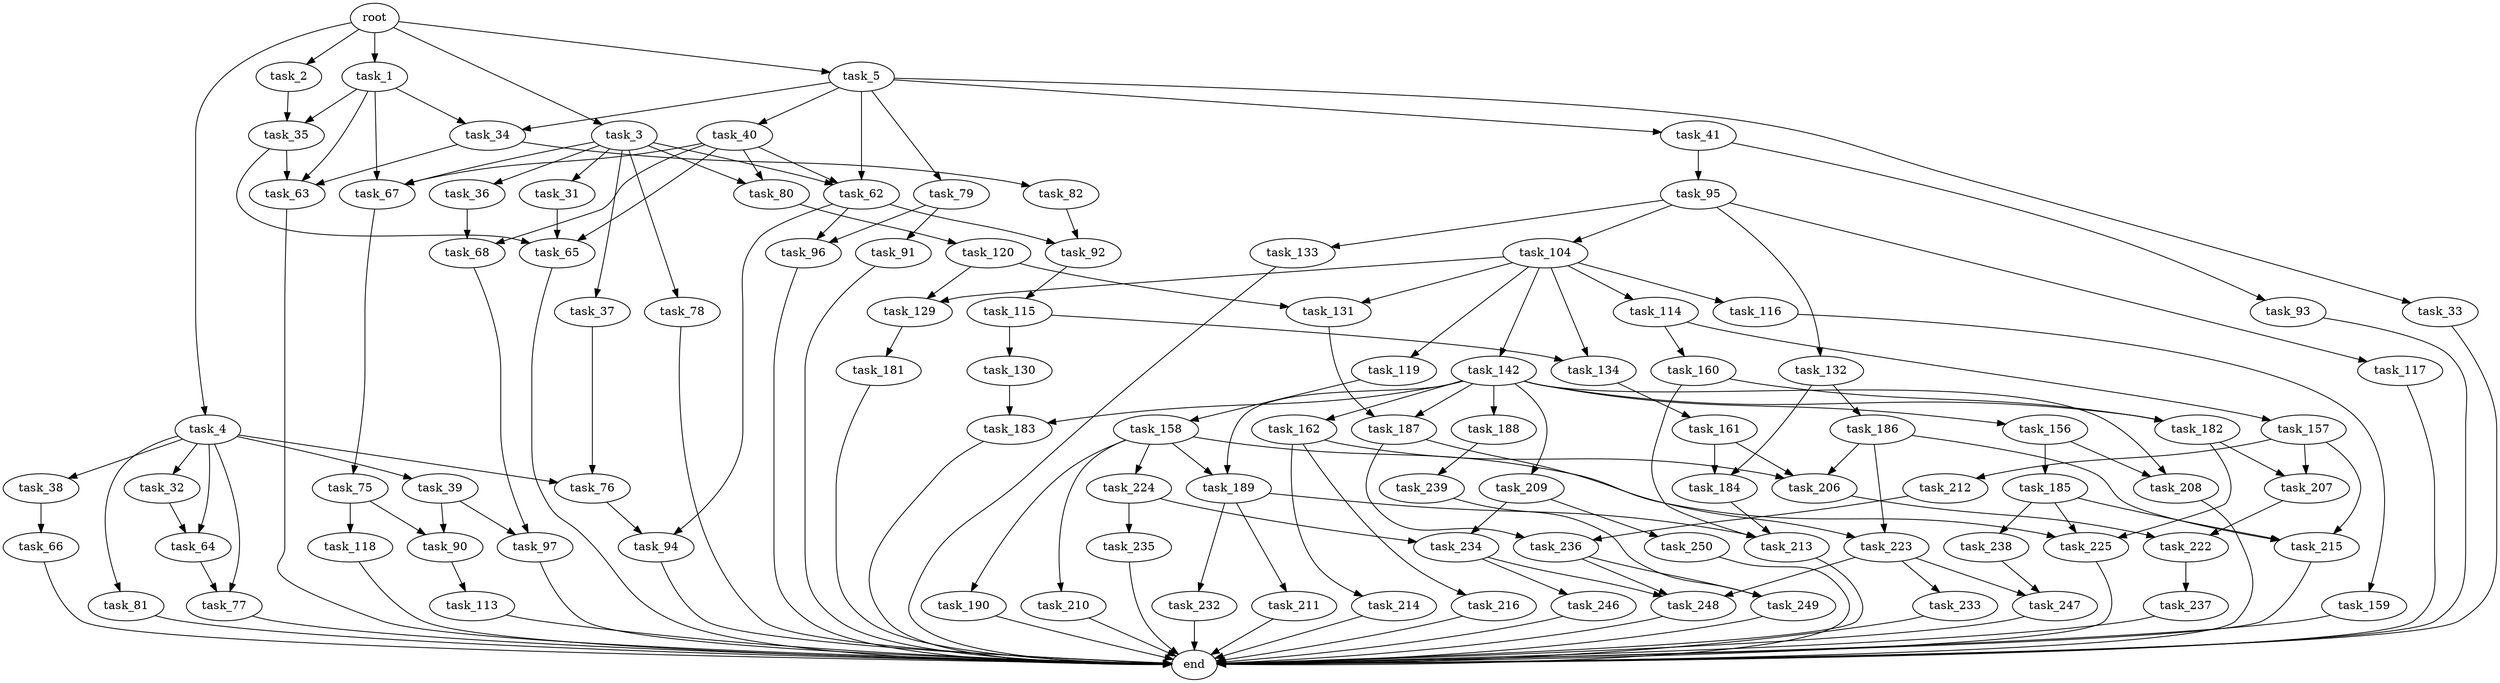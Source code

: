 digraph G {
  root [size="0.000000"];
  task_1 [size="13781306083.000000"];
  task_2 [size="435895904497.000000"];
  task_3 [size="134217728000.000000"];
  task_4 [size="8589934592.000000"];
  task_5 [size="782757789696.000000"];
  task_31 [size="31702937151.000000"];
  task_32 [size="223468473210.000000"];
  task_33 [size="12659744388.000000"];
  task_34 [size="68719476736.000000"];
  task_35 [size="68719476736.000000"];
  task_36 [size="782757789696.000000"];
  task_37 [size="7685175390.000000"];
  task_38 [size="50979992772.000000"];
  task_39 [size="56154120150.000000"];
  task_40 [size="8172501597.000000"];
  task_41 [size="472616149063.000000"];
  task_62 [size="2890859740.000000"];
  task_63 [size="32165642838.000000"];
  task_64 [size="28991029248.000000"];
  task_65 [size="14510459561.000000"];
  task_66 [size="28991029248.000000"];
  task_67 [size="796843018.000000"];
  task_68 [size="1048441870.000000"];
  task_75 [size="134217728000.000000"];
  task_76 [size="184050721700.000000"];
  task_77 [size="141713781764.000000"];
  task_78 [size="28991029248.000000"];
  task_79 [size="782757789696.000000"];
  task_80 [size="572782841204.000000"];
  task_81 [size="8589934592.000000"];
  task_82 [size="1073741824000.000000"];
  task_90 [size="872051164821.000000"];
  task_91 [size="207113409821.000000"];
  task_92 [size="28991029248.000000"];
  task_93 [size="10321888547.000000"];
  task_94 [size="231928233984.000000"];
  task_95 [size="28991029248.000000"];
  task_96 [size="162072551396.000000"];
  task_97 [size="225047348182.000000"];
  task_104 [size="26059392522.000000"];
  task_113 [size="28991029248.000000"];
  task_114 [size="549755813888.000000"];
  task_115 [size="490099071242.000000"];
  task_116 [size="134217728000.000000"];
  task_117 [size="906962585178.000000"];
  task_118 [size="268441788230.000000"];
  task_119 [size="231928233984.000000"];
  task_120 [size="28991029248.000000"];
  task_129 [size="3965118985.000000"];
  task_130 [size="8589934592.000000"];
  task_131 [size="6741952238.000000"];
  task_132 [size="17055210154.000000"];
  task_133 [size="34744951207.000000"];
  task_134 [size="270180774099.000000"];
  task_142 [size="1254616778.000000"];
  task_156 [size="3841036439.000000"];
  task_157 [size="549755813888.000000"];
  task_158 [size="28991029248.000000"];
  task_159 [size="8589934592.000000"];
  task_160 [size="368293445632.000000"];
  task_161 [size="30971901167.000000"];
  task_162 [size="299755773369.000000"];
  task_181 [size="233051811664.000000"];
  task_182 [size="621944869955.000000"];
  task_183 [size="1123874227677.000000"];
  task_184 [size="8589934592.000000"];
  task_185 [size="7824024140.000000"];
  task_186 [size="26150980422.000000"];
  task_187 [size="1996347023.000000"];
  task_188 [size="7906831385.000000"];
  task_189 [size="1073741824000.000000"];
  task_190 [size="289584586.000000"];
  task_206 [size="15160474967.000000"];
  task_207 [size="8489619096.000000"];
  task_208 [size="28991029248.000000"];
  task_209 [size="2085095570.000000"];
  task_210 [size="2534419208.000000"];
  task_211 [size="4097353110.000000"];
  task_212 [size="231928233984.000000"];
  task_213 [size="68719476736.000000"];
  task_214 [size="639919067223.000000"];
  task_215 [size="624414819778.000000"];
  task_216 [size="3569020526.000000"];
  task_222 [size="13967545443.000000"];
  task_223 [size="8391876894.000000"];
  task_224 [size="14379431105.000000"];
  task_225 [size="1248497666307.000000"];
  task_232 [size="455411007044.000000"];
  task_233 [size="1089880739027.000000"];
  task_234 [size="97688221040.000000"];
  task_235 [size="68719476736.000000"];
  task_236 [size="60008810075.000000"];
  task_237 [size="7024325541.000000"];
  task_238 [size="13904232608.000000"];
  task_239 [size="17406063911.000000"];
  task_246 [size="28991029248.000000"];
  task_247 [size="12766406783.000000"];
  task_248 [size="231928233984.000000"];
  task_249 [size="319810797924.000000"];
  task_250 [size="68719476736.000000"];
  end [size="0.000000"];

  root -> task_1 [size="1.000000"];
  root -> task_2 [size="1.000000"];
  root -> task_3 [size="1.000000"];
  root -> task_4 [size="1.000000"];
  root -> task_5 [size="1.000000"];
  task_1 -> task_34 [size="411041792.000000"];
  task_1 -> task_35 [size="411041792.000000"];
  task_1 -> task_63 [size="411041792.000000"];
  task_1 -> task_67 [size="411041792.000000"];
  task_2 -> task_35 [size="411041792.000000"];
  task_3 -> task_31 [size="209715200.000000"];
  task_3 -> task_36 [size="209715200.000000"];
  task_3 -> task_37 [size="209715200.000000"];
  task_3 -> task_62 [size="209715200.000000"];
  task_3 -> task_67 [size="209715200.000000"];
  task_3 -> task_78 [size="209715200.000000"];
  task_3 -> task_80 [size="209715200.000000"];
  task_4 -> task_32 [size="33554432.000000"];
  task_4 -> task_38 [size="33554432.000000"];
  task_4 -> task_39 [size="33554432.000000"];
  task_4 -> task_64 [size="33554432.000000"];
  task_4 -> task_76 [size="33554432.000000"];
  task_4 -> task_77 [size="33554432.000000"];
  task_4 -> task_81 [size="33554432.000000"];
  task_5 -> task_33 [size="679477248.000000"];
  task_5 -> task_34 [size="679477248.000000"];
  task_5 -> task_40 [size="679477248.000000"];
  task_5 -> task_41 [size="679477248.000000"];
  task_5 -> task_62 [size="679477248.000000"];
  task_5 -> task_79 [size="679477248.000000"];
  task_31 -> task_65 [size="536870912.000000"];
  task_32 -> task_64 [size="209715200.000000"];
  task_33 -> end [size="1.000000"];
  task_34 -> task_63 [size="134217728.000000"];
  task_34 -> task_82 [size="134217728.000000"];
  task_35 -> task_63 [size="134217728.000000"];
  task_35 -> task_65 [size="134217728.000000"];
  task_36 -> task_68 [size="679477248.000000"];
  task_37 -> task_76 [size="134217728.000000"];
  task_38 -> task_66 [size="209715200.000000"];
  task_39 -> task_90 [size="209715200.000000"];
  task_39 -> task_97 [size="209715200.000000"];
  task_40 -> task_62 [size="536870912.000000"];
  task_40 -> task_65 [size="536870912.000000"];
  task_40 -> task_67 [size="536870912.000000"];
  task_40 -> task_68 [size="536870912.000000"];
  task_40 -> task_80 [size="536870912.000000"];
  task_41 -> task_93 [size="411041792.000000"];
  task_41 -> task_95 [size="411041792.000000"];
  task_62 -> task_92 [size="209715200.000000"];
  task_62 -> task_94 [size="209715200.000000"];
  task_62 -> task_96 [size="209715200.000000"];
  task_63 -> end [size="1.000000"];
  task_64 -> task_77 [size="75497472.000000"];
  task_65 -> end [size="1.000000"];
  task_66 -> end [size="1.000000"];
  task_67 -> task_75 [size="33554432.000000"];
  task_68 -> task_97 [size="33554432.000000"];
  task_75 -> task_90 [size="209715200.000000"];
  task_75 -> task_118 [size="209715200.000000"];
  task_76 -> task_94 [size="838860800.000000"];
  task_77 -> end [size="1.000000"];
  task_78 -> end [size="1.000000"];
  task_79 -> task_91 [size="679477248.000000"];
  task_79 -> task_96 [size="679477248.000000"];
  task_80 -> task_120 [size="536870912.000000"];
  task_81 -> end [size="1.000000"];
  task_82 -> task_92 [size="838860800.000000"];
  task_90 -> task_113 [size="679477248.000000"];
  task_91 -> end [size="1.000000"];
  task_92 -> task_115 [size="75497472.000000"];
  task_93 -> end [size="1.000000"];
  task_94 -> end [size="1.000000"];
  task_95 -> task_104 [size="75497472.000000"];
  task_95 -> task_117 [size="75497472.000000"];
  task_95 -> task_132 [size="75497472.000000"];
  task_95 -> task_133 [size="75497472.000000"];
  task_96 -> end [size="1.000000"];
  task_97 -> end [size="1.000000"];
  task_104 -> task_114 [size="679477248.000000"];
  task_104 -> task_116 [size="679477248.000000"];
  task_104 -> task_119 [size="679477248.000000"];
  task_104 -> task_129 [size="679477248.000000"];
  task_104 -> task_131 [size="679477248.000000"];
  task_104 -> task_134 [size="679477248.000000"];
  task_104 -> task_142 [size="679477248.000000"];
  task_113 -> end [size="1.000000"];
  task_114 -> task_157 [size="536870912.000000"];
  task_114 -> task_160 [size="536870912.000000"];
  task_115 -> task_130 [size="679477248.000000"];
  task_115 -> task_134 [size="679477248.000000"];
  task_116 -> task_159 [size="209715200.000000"];
  task_117 -> end [size="1.000000"];
  task_118 -> end [size="1.000000"];
  task_119 -> task_158 [size="301989888.000000"];
  task_120 -> task_129 [size="75497472.000000"];
  task_120 -> task_131 [size="75497472.000000"];
  task_129 -> task_181 [size="75497472.000000"];
  task_130 -> task_183 [size="33554432.000000"];
  task_131 -> task_187 [size="209715200.000000"];
  task_132 -> task_184 [size="536870912.000000"];
  task_132 -> task_186 [size="536870912.000000"];
  task_133 -> end [size="1.000000"];
  task_134 -> task_161 [size="301989888.000000"];
  task_142 -> task_156 [size="75497472.000000"];
  task_142 -> task_162 [size="75497472.000000"];
  task_142 -> task_182 [size="75497472.000000"];
  task_142 -> task_183 [size="75497472.000000"];
  task_142 -> task_187 [size="75497472.000000"];
  task_142 -> task_188 [size="75497472.000000"];
  task_142 -> task_189 [size="75497472.000000"];
  task_142 -> task_208 [size="75497472.000000"];
  task_142 -> task_209 [size="75497472.000000"];
  task_156 -> task_185 [size="301989888.000000"];
  task_156 -> task_208 [size="301989888.000000"];
  task_157 -> task_207 [size="536870912.000000"];
  task_157 -> task_212 [size="536870912.000000"];
  task_157 -> task_215 [size="536870912.000000"];
  task_158 -> task_189 [size="75497472.000000"];
  task_158 -> task_190 [size="75497472.000000"];
  task_158 -> task_210 [size="75497472.000000"];
  task_158 -> task_224 [size="75497472.000000"];
  task_158 -> task_225 [size="75497472.000000"];
  task_159 -> end [size="1.000000"];
  task_160 -> task_182 [size="411041792.000000"];
  task_160 -> task_213 [size="411041792.000000"];
  task_161 -> task_184 [size="838860800.000000"];
  task_161 -> task_206 [size="838860800.000000"];
  task_162 -> task_206 [size="301989888.000000"];
  task_162 -> task_214 [size="301989888.000000"];
  task_162 -> task_216 [size="301989888.000000"];
  task_181 -> end [size="1.000000"];
  task_182 -> task_207 [size="411041792.000000"];
  task_182 -> task_225 [size="411041792.000000"];
  task_183 -> end [size="1.000000"];
  task_184 -> task_213 [size="33554432.000000"];
  task_185 -> task_215 [size="134217728.000000"];
  task_185 -> task_225 [size="134217728.000000"];
  task_185 -> task_238 [size="134217728.000000"];
  task_186 -> task_206 [size="411041792.000000"];
  task_186 -> task_215 [size="411041792.000000"];
  task_186 -> task_223 [size="411041792.000000"];
  task_187 -> task_223 [size="33554432.000000"];
  task_187 -> task_236 [size="33554432.000000"];
  task_188 -> task_239 [size="679477248.000000"];
  task_189 -> task_211 [size="838860800.000000"];
  task_189 -> task_213 [size="838860800.000000"];
  task_189 -> task_232 [size="838860800.000000"];
  task_190 -> end [size="1.000000"];
  task_206 -> task_222 [size="301989888.000000"];
  task_207 -> task_222 [size="134217728.000000"];
  task_208 -> end [size="1.000000"];
  task_209 -> task_234 [size="33554432.000000"];
  task_209 -> task_250 [size="33554432.000000"];
  task_210 -> end [size="1.000000"];
  task_211 -> end [size="1.000000"];
  task_212 -> task_236 [size="301989888.000000"];
  task_213 -> end [size="1.000000"];
  task_214 -> end [size="1.000000"];
  task_215 -> end [size="1.000000"];
  task_216 -> end [size="1.000000"];
  task_222 -> task_237 [size="411041792.000000"];
  task_223 -> task_233 [size="411041792.000000"];
  task_223 -> task_247 [size="411041792.000000"];
  task_223 -> task_248 [size="411041792.000000"];
  task_224 -> task_234 [size="301989888.000000"];
  task_224 -> task_235 [size="301989888.000000"];
  task_225 -> end [size="1.000000"];
  task_232 -> end [size="1.000000"];
  task_233 -> end [size="1.000000"];
  task_234 -> task_246 [size="75497472.000000"];
  task_234 -> task_248 [size="75497472.000000"];
  task_235 -> end [size="1.000000"];
  task_236 -> task_248 [size="134217728.000000"];
  task_236 -> task_249 [size="134217728.000000"];
  task_237 -> end [size="1.000000"];
  task_238 -> task_247 [size="301989888.000000"];
  task_239 -> task_249 [size="33554432.000000"];
  task_246 -> end [size="1.000000"];
  task_247 -> end [size="1.000000"];
  task_248 -> end [size="1.000000"];
  task_249 -> end [size="1.000000"];
  task_250 -> end [size="1.000000"];
}
